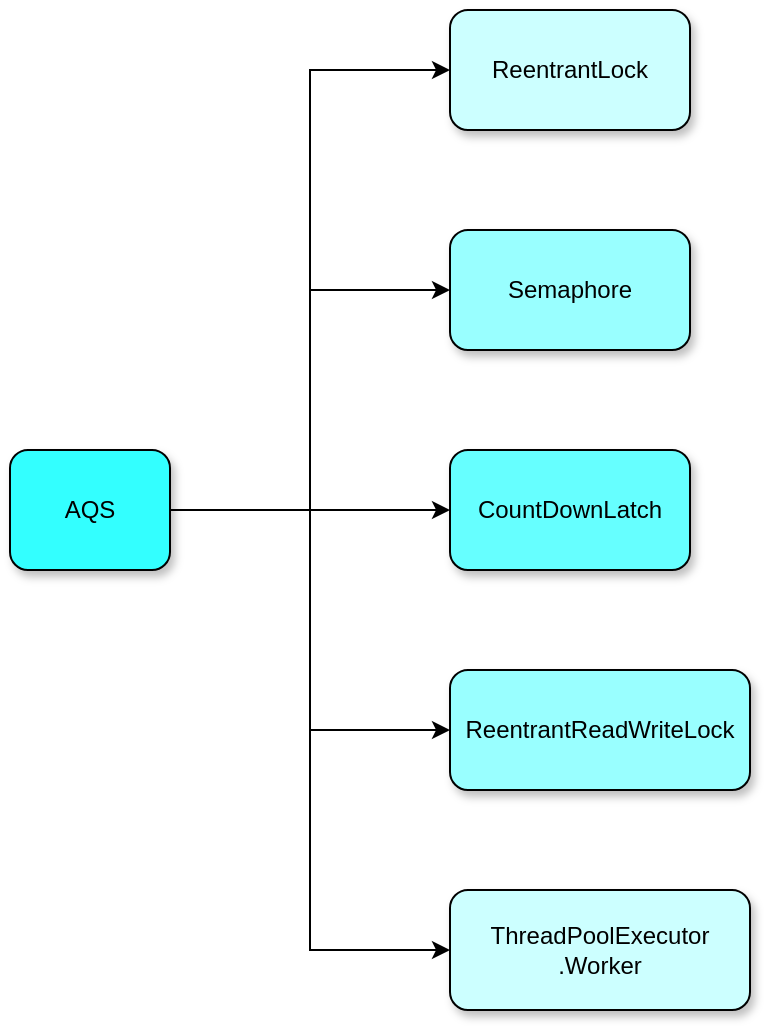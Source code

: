 <mxfile version="27.2.0">
  <diagram name="第 1 页" id="GbfVTRuGF-nmtSaCurBT">
    <mxGraphModel dx="1025" dy="447" grid="1" gridSize="10" guides="1" tooltips="1" connect="1" arrows="1" fold="1" page="1" pageScale="1" pageWidth="827" pageHeight="1169" math="0" shadow="0">
      <root>
        <mxCell id="0" />
        <mxCell id="1" parent="0" />
        <mxCell id="p78ZUygbK0Bv5vw0BV7t-17" style="edgeStyle=orthogonalEdgeStyle;rounded=0;orthogonalLoop=1;jettySize=auto;html=1;exitX=1;exitY=0.5;exitDx=0;exitDy=0;entryX=0;entryY=0.5;entryDx=0;entryDy=0;" parent="1" source="p78ZUygbK0Bv5vw0BV7t-1" target="p78ZUygbK0Bv5vw0BV7t-3" edge="1">
          <mxGeometry relative="1" as="geometry" />
        </mxCell>
        <mxCell id="p78ZUygbK0Bv5vw0BV7t-18" style="edgeStyle=orthogonalEdgeStyle;rounded=0;orthogonalLoop=1;jettySize=auto;html=1;exitX=1;exitY=0.5;exitDx=0;exitDy=0;entryX=0;entryY=0.5;entryDx=0;entryDy=0;" parent="1" source="p78ZUygbK0Bv5vw0BV7t-1" target="p78ZUygbK0Bv5vw0BV7t-4" edge="1">
          <mxGeometry relative="1" as="geometry" />
        </mxCell>
        <mxCell id="p78ZUygbK0Bv5vw0BV7t-19" style="edgeStyle=orthogonalEdgeStyle;rounded=0;orthogonalLoop=1;jettySize=auto;html=1;exitX=1;exitY=0.5;exitDx=0;exitDy=0;entryX=0;entryY=0.5;entryDx=0;entryDy=0;" parent="1" source="p78ZUygbK0Bv5vw0BV7t-1" target="p78ZUygbK0Bv5vw0BV7t-5" edge="1">
          <mxGeometry relative="1" as="geometry" />
        </mxCell>
        <mxCell id="p78ZUygbK0Bv5vw0BV7t-20" style="edgeStyle=orthogonalEdgeStyle;rounded=0;orthogonalLoop=1;jettySize=auto;html=1;exitX=1;exitY=0.5;exitDx=0;exitDy=0;entryX=0;entryY=0.5;entryDx=0;entryDy=0;" parent="1" source="p78ZUygbK0Bv5vw0BV7t-1" target="p78ZUygbK0Bv5vw0BV7t-6" edge="1">
          <mxGeometry relative="1" as="geometry" />
        </mxCell>
        <mxCell id="p78ZUygbK0Bv5vw0BV7t-21" style="edgeStyle=orthogonalEdgeStyle;rounded=0;orthogonalLoop=1;jettySize=auto;html=1;exitX=1;exitY=0.5;exitDx=0;exitDy=0;entryX=0;entryY=0.5;entryDx=0;entryDy=0;" parent="1" source="p78ZUygbK0Bv5vw0BV7t-1" target="p78ZUygbK0Bv5vw0BV7t-15" edge="1">
          <mxGeometry relative="1" as="geometry" />
        </mxCell>
        <mxCell id="p78ZUygbK0Bv5vw0BV7t-1" value="" style="rounded=1;whiteSpace=wrap;html=1;fillColor=#33FFFF;shadow=1;" parent="1" vertex="1">
          <mxGeometry x="170" y="390" width="80" height="60" as="geometry" />
        </mxCell>
        <mxCell id="p78ZUygbK0Bv5vw0BV7t-2" value="AQS" style="text;strokeColor=none;align=center;fillColor=none;html=1;verticalAlign=middle;whiteSpace=wrap;rounded=0;" parent="1" vertex="1">
          <mxGeometry x="190" y="405" width="40" height="30" as="geometry" />
        </mxCell>
        <mxCell id="p78ZUygbK0Bv5vw0BV7t-3" value="" style="rounded=1;whiteSpace=wrap;html=1;fillColor=#CCFFFF;shadow=1;" parent="1" vertex="1">
          <mxGeometry x="390" y="170" width="120" height="60" as="geometry" />
        </mxCell>
        <mxCell id="p78ZUygbK0Bv5vw0BV7t-4" value="" style="rounded=1;whiteSpace=wrap;html=1;fillColor=#99FFFF;shadow=1;" parent="1" vertex="1">
          <mxGeometry x="390" y="280" width="120" height="60" as="geometry" />
        </mxCell>
        <mxCell id="p78ZUygbK0Bv5vw0BV7t-5" value="" style="rounded=1;whiteSpace=wrap;html=1;fillColor=#66FFFF;shadow=1;" parent="1" vertex="1">
          <mxGeometry x="390" y="390" width="120" height="60" as="geometry" />
        </mxCell>
        <mxCell id="p78ZUygbK0Bv5vw0BV7t-6" value="" style="rounded=1;whiteSpace=wrap;html=1;fillColor=#99FFFF;shadow=1;" parent="1" vertex="1">
          <mxGeometry x="390" y="500" width="150" height="60" as="geometry" />
        </mxCell>
        <mxCell id="p78ZUygbK0Bv5vw0BV7t-10" value="ReentrantLock" style="text;strokeColor=none;align=center;fillColor=none;html=1;verticalAlign=middle;whiteSpace=wrap;rounded=0;" parent="1" vertex="1">
          <mxGeometry x="410" y="185" width="80" height="30" as="geometry" />
        </mxCell>
        <mxCell id="p78ZUygbK0Bv5vw0BV7t-11" value="Semaphore" style="text;strokeColor=none;align=center;fillColor=none;html=1;verticalAlign=middle;whiteSpace=wrap;rounded=0;" parent="1" vertex="1">
          <mxGeometry x="415" y="295" width="70" height="30" as="geometry" />
        </mxCell>
        <mxCell id="p78ZUygbK0Bv5vw0BV7t-12" value="CountDownLatch" style="text;strokeColor=none;align=center;fillColor=none;html=1;verticalAlign=middle;whiteSpace=wrap;rounded=0;" parent="1" vertex="1">
          <mxGeometry x="400" y="405" width="100" height="30" as="geometry" />
        </mxCell>
        <mxCell id="p78ZUygbK0Bv5vw0BV7t-13" value="ReentrantReadWriteLock" style="text;strokeColor=none;align=center;fillColor=none;html=1;verticalAlign=middle;whiteSpace=wrap;rounded=0;" parent="1" vertex="1">
          <mxGeometry x="395" y="515" width="140" height="30" as="geometry" />
        </mxCell>
        <mxCell id="p78ZUygbK0Bv5vw0BV7t-15" value="" style="rounded=1;whiteSpace=wrap;html=1;fillColor=#CCFFFF;shadow=1;" parent="1" vertex="1">
          <mxGeometry x="390" y="610" width="150" height="60" as="geometry" />
        </mxCell>
        <mxCell id="p78ZUygbK0Bv5vw0BV7t-16" value="ThreadPoolExecutor&lt;div&gt;.Worker&lt;/div&gt;" style="text;strokeColor=none;align=center;fillColor=none;html=1;verticalAlign=middle;whiteSpace=wrap;rounded=0;" parent="1" vertex="1">
          <mxGeometry x="410" y="625" width="110" height="30" as="geometry" />
        </mxCell>
      </root>
    </mxGraphModel>
  </diagram>
</mxfile>
